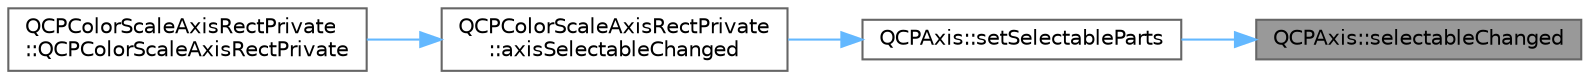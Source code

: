 digraph "QCPAxis::selectableChanged"
{
 // LATEX_PDF_SIZE
  bgcolor="transparent";
  edge [fontname=Helvetica,fontsize=10,labelfontname=Helvetica,labelfontsize=10];
  node [fontname=Helvetica,fontsize=10,shape=box,height=0.2,width=0.4];
  rankdir="RL";
  Node1 [label="QCPAxis::selectableChanged",height=0.2,width=0.4,color="gray40", fillcolor="grey60", style="filled", fontcolor="black",tooltip=" "];
  Node1 -> Node2 [dir="back",color="steelblue1",style="solid"];
  Node2 [label="QCPAxis::setSelectableParts",height=0.2,width=0.4,color="grey40", fillcolor="white", style="filled",URL="$class_q_c_p_axis.html#a513f9b9e326c505d9bec54880031b085",tooltip=" "];
  Node2 -> Node3 [dir="back",color="steelblue1",style="solid"];
  Node3 [label="QCPColorScaleAxisRectPrivate\l::axisSelectableChanged",height=0.2,width=0.4,color="grey40", fillcolor="white", style="filled",URL="$class_q_c_p_color_scale_axis_rect_private.html#a66d2baed86966bb03a6d7c32dc7d59f7",tooltip=" "];
  Node3 -> Node4 [dir="back",color="steelblue1",style="solid"];
  Node4 [label="QCPColorScaleAxisRectPrivate\l::QCPColorScaleAxisRectPrivate",height=0.2,width=0.4,color="grey40", fillcolor="white", style="filled",URL="$class_q_c_p_color_scale_axis_rect_private.html#ad3b242f75dd2b33581364a4e668a80db",tooltip=" "];
}
